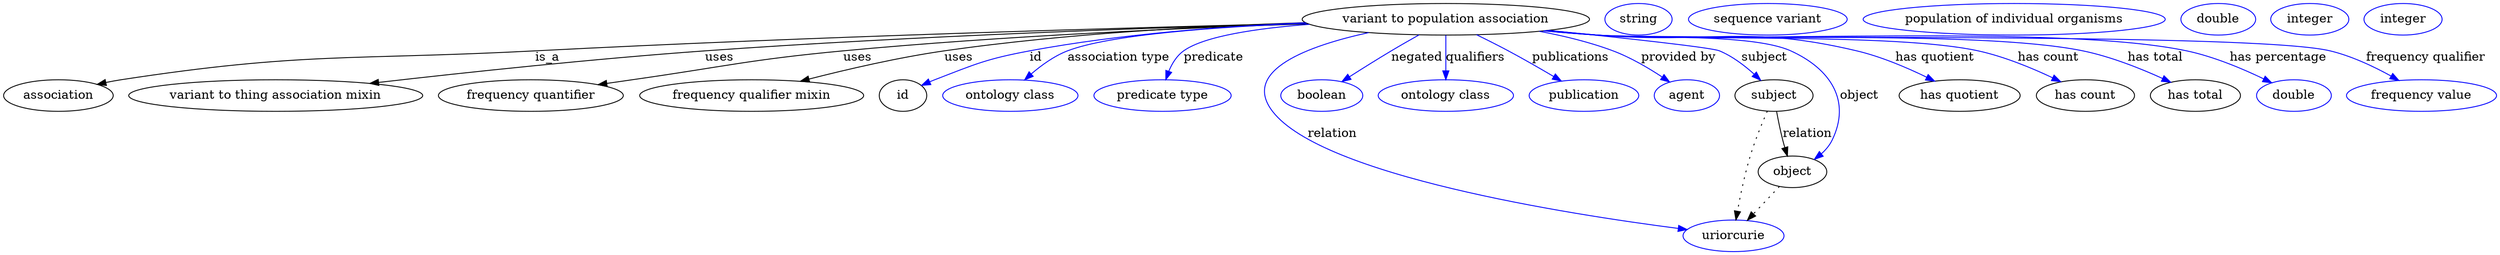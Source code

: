 digraph {
	graph [bb="0,0,2334.6,283"];
	node [label="\N"];
	"variant to population association"	 [height=0.5,
		label="variant to population association",
		pos="1346,265",
		width=3.5025];
	association	 [height=0.5,
		pos="50.046,178",
		width=1.3902];
	"variant to population association" -> association	 [label=is_a,
		lp="501.05,221.5",
		pos="e,86.569,190.44 1222.3,261.52 1055.7,256.44 750.37,245.74 490.05,229 320.43,218.09 275.91,228.31 109.05,196 104.91,195.2 100.64,\
194.22 96.395,193.13"];
	"variant to thing association mixin"	 [height=0.5,
		pos="248.05,178",
		width=3.6108];
	"variant to population association" -> "variant to thing association mixin"	 [label=uses,
		lp="656.05,221.5",
		pos="e,343,190.31 1222.2,261.51 1081.8,256.89 846.12,247.13 644.05,229 529.35,218.71 501.26,210.73 387.05,196 376.03,194.58 364.53,193.09 \
353.06,191.61"];
	"frequency quantifier"	 [height=0.5,
		pos="479.05,178",
		width=2.2929];
	"variant to population association" -> "frequency quantifier"	 [label=uses,
		lp="791.05,221.5",
		pos="e,539.86,190.22 1223.8,260.56 1108.8,255.59 931.86,245.94 779.05,229 686.01,218.69 663.21,212.32 571.05,196 564.26,194.8 557.21,\
193.5 550.15,192.18"];
	"frequency qualifier mixin"	 [height=0.5,
		pos="681.05,178",
		width=2.8164];
	"variant to population association" -> "frequency qualifier mixin"	 [label=uses,
		lp="890.05,221.5",
		pos="e,731.54,193.7 1222.2,261.43 1127.4,257.26 993.8,248.28 878.05,229 831.66,221.27 780.25,207.79 741.59,196.63"];
	id	 [height=0.5,
		pos="827.05,178",
		width=0.75];
	"variant to population association" -> id	 [color=blue,
		label=id,
		lp="961.55,221.5",
		pos="e,848.55,189.29 1231.2,257.57 1135.4,250.78 1006.7,240.14 956.05,229 913.21,219.58 903.4,213.17 863.05,196 861.26,195.24 859.44,\
194.43 857.61,193.6",
		style=solid];
	"association type"	 [color=blue,
		height=0.5,
		label="ontology class",
		pos="934.05,178",
		width=1.7151];
	"variant to population association" -> "association type"	 [color=blue,
		label="association type",
		lp="1038,221.5",
		pos="e,949.23,195.55 1224.5,260.22 1139.5,255.45 1034.4,246.23 994.05,229 980.12,223.06 967.01,212.71 956.62,202.88",
		style=solid];
	predicate	 [color=blue,
		height=0.5,
		label="predicate type",
		pos="1074,178",
		width=1.679];
	"variant to population association" -> predicate	 [color=blue,
		label=predicate,
		lp="1123,221.5",
		pos="e,1077.9,196.14 1228.2,258.47 1174.8,253.42 1119,244.54 1098,229 1090.3,223.29 1085,214.46 1081.4,205.75",
		style=solid];
	relation	 [color=blue,
		height=0.5,
		label=uriorcurie,
		pos="1618,18",
		width=1.2638];
	"variant to population association" -> relation	 [color=blue,
		label=relation,
		lp="1244,134.5",
		pos="e,1576.1,25.249 1278.4,249.78 1220,233.32 1149.5,203.47 1181,160 1227.2,96.527 1460.4,46.761 1566,27.111",
		style=solid];
	negated	 [color=blue,
		height=0.5,
		label=boolean,
		pos="1228,178",
		width=1.0652];
	"variant to population association" -> negated	 [color=blue,
		label=negated,
		lp="1316.5,221.5",
		pos="e,1249,193.46 1321.9,247.18 1303.1,233.35 1277,214.12 1257.1,199.44",
		style=solid];
	qualifiers	 [color=blue,
		height=0.5,
		label="ontology class",
		pos="1346,178",
		width=1.7151];
	"variant to population association" -> qualifiers	 [color=blue,
		label=qualifiers,
		lp="1372,221.5",
		pos="e,1346,196 1346,246.97 1346,235.19 1346,219.56 1346,206.16",
		style=solid];
	publications	 [color=blue,
		height=0.5,
		label=publication,
		pos="1476,178",
		width=1.3902];
	"variant to population association" -> publications	 [color=blue,
		label=publications,
		lp="1456.5,221.5",
		pos="e,1453.2,194.04 1373.8,247.41 1382.8,241.61 1392.9,235.08 1402,229 1416.2,219.57 1431.7,208.91 1444.9,199.79",
		style=solid];
	"provided by"	 [color=blue,
		height=0.5,
		label=agent,
		pos="1574,178",
		width=0.83048];
	"variant to population association" -> "provided by"	 [color=blue,
		label="provided by",
		lp="1555,221.5",
		pos="e,1555.6,192.24 1424.8,250.9 1447.6,245.48 1472.3,238.28 1494,229 1512.9,220.95 1532.4,208.66 1547.4,198.16",
		style=solid];
	subject	 [height=0.5,
		pos="1658,178",
		width=0.99297];
	"variant to population association" -> subject	 [color=blue,
		label=subject,
		lp="1637.5,221.5",
		pos="e,1642,194.31 1437.9,252.66 1504.7,243.51 1584.7,232.1 1592,229 1607.5,222.42 1622.6,211.31 1634.3,201.14",
		style=solid];
	object	 [height=0.5,
		pos="1678,91",
		width=0.9027];
	"variant to population association" -> object	 [color=blue,
		label=object,
		lp="1732,178",
		pos="e,1698.8,105.16 1436.8,252.49 1451.6,250.57 1466.7,248.67 1481,247 1560.9,237.69 1586.5,259.03 1661,229 1683.1,220.13 1690.2,215.98 \
1703,196 1716.4,175.22 1713.1,166.51 1716,142 1716.8,135.38 1718.7,133.12 1716,127 1713.8,121.68 1710.3,116.77 1706.3,112.41",
		style=solid];
	"has quotient"	 [height=0.5,
		pos="1836,178",
		width=1.4985];
	"variant to population association" -> "has quotient"	 [color=blue,
		label="has quotient",
		lp="1812.5,221.5",
		pos="e,1813.1,194.47 1435.3,252.28 1450.5,250.34 1466.2,248.49 1481,247 1597.6,235.25 1631.7,262.19 1744,229 1765.5,222.66 1787.5,210.69 \
1804.6,199.94",
		style=solid];
	"has count"	 [height=0.5,
		pos="1952,178",
		width=1.2277];
	"variant to population association" -> "has count"	 [color=blue,
		label="has count",
		lp="1915,221.5",
		pos="e,1928.4,193.36 1434.5,252.12 1450,250.18 1466,248.37 1481,247 1562.8,239.57 1770.6,249.8 1850,229 1874.7,222.55 1900.3,209.7 1919.7,\
198.52",
		style=solid];
	"has total"	 [height=0.5,
		pos="2054,178",
		width=1.1193];
	"variant to population association" -> "has total"	 [color=blue,
		label="has total",
		lp="2009,221.5",
		pos="e,2030,192.7 1434.1,252.04 1449.7,250.09 1465.9,248.3 1481,247 1583.9,238.17 1844.8,253.35 1945,229 1971.9,222.47 2000.2,209.05 \
2021.2,197.62",
		style=solid];
	"has percentage"	 [color=blue,
		height=0.5,
		label=double,
		pos="2147,178",
		width=0.95686];
	"variant to population association" -> "has percentage"	 [color=blue,
		label="has percentage",
		lp="2118.5,221.5",
		pos="e,2124.2,191.79 1433.8,252.01 1449.5,250.05 1465.7,248.27 1481,247 1604,236.83 1915.9,257.32 2036,229 2064.1,222.39 2093.6,208.42 \
2115.2,196.78",
		style=solid];
	"frequency qualifier"	 [color=blue,
		height=0.5,
		label="frequency value",
		pos="2267,178",
		width=1.8776];
	"variant to population association" -> "frequency qualifier"	 [color=blue,
		label="frequency qualifier",
		lp="2253,221.5",
		pos="e,2240.9,194.77 1433.4,251.97 1449.2,250.01 1465.6,248.23 1481,247 1556.6,240.98 2089.4,247.1 2163,229 2187.3,223.03 2212.5,210.83 \
2232.1,199.86",
		style=solid];
	association_id	 [color=blue,
		height=0.5,
		label=string,
		pos="1521,265",
		width=0.84854];
	subject -> relation	 [pos="e,1621.4,36.239 1652.1,159.97 1647.6,146.12 1641.5,126.47 1637,109 1631.7,88.088 1626.7,64.188 1623.2,46.13",
		style=dotted];
	subject -> object	 [label=relation,
		lp="1691,134.5",
		pos="e,1673.9,109 1662.2,159.97 1664.9,148.08 1668.6,132.25 1671.7,118.76"];
	"variant to population association_subject"	 [color=blue,
		height=0.5,
		label="sequence variant",
		pos="1639,265",
		width=1.9318];
	object -> relation	 [pos="e,1632.2,35.261 1664.4,74.435 1656.8,65.207 1647.2,53.528 1638.8,43.191",
		style=dotted];
	"variant to population association_object"	 [color=blue,
		height=0.5,
		label="population of individual organisms",
		pos="1862,265",
		width=3.7552];
	"variant to population association_has quotient"	 [color=blue,
		height=0.5,
		label=double,
		pos="2050,265",
		width=0.95686];
	"variant to population association_has count"	 [color=blue,
		height=0.5,
		label=integer,
		pos="2138,265",
		width=0.97491];
	"variant to population association_has total"	 [color=blue,
		height=0.5,
		label=integer,
		pos="2226,265",
		width=0.97491];
}
